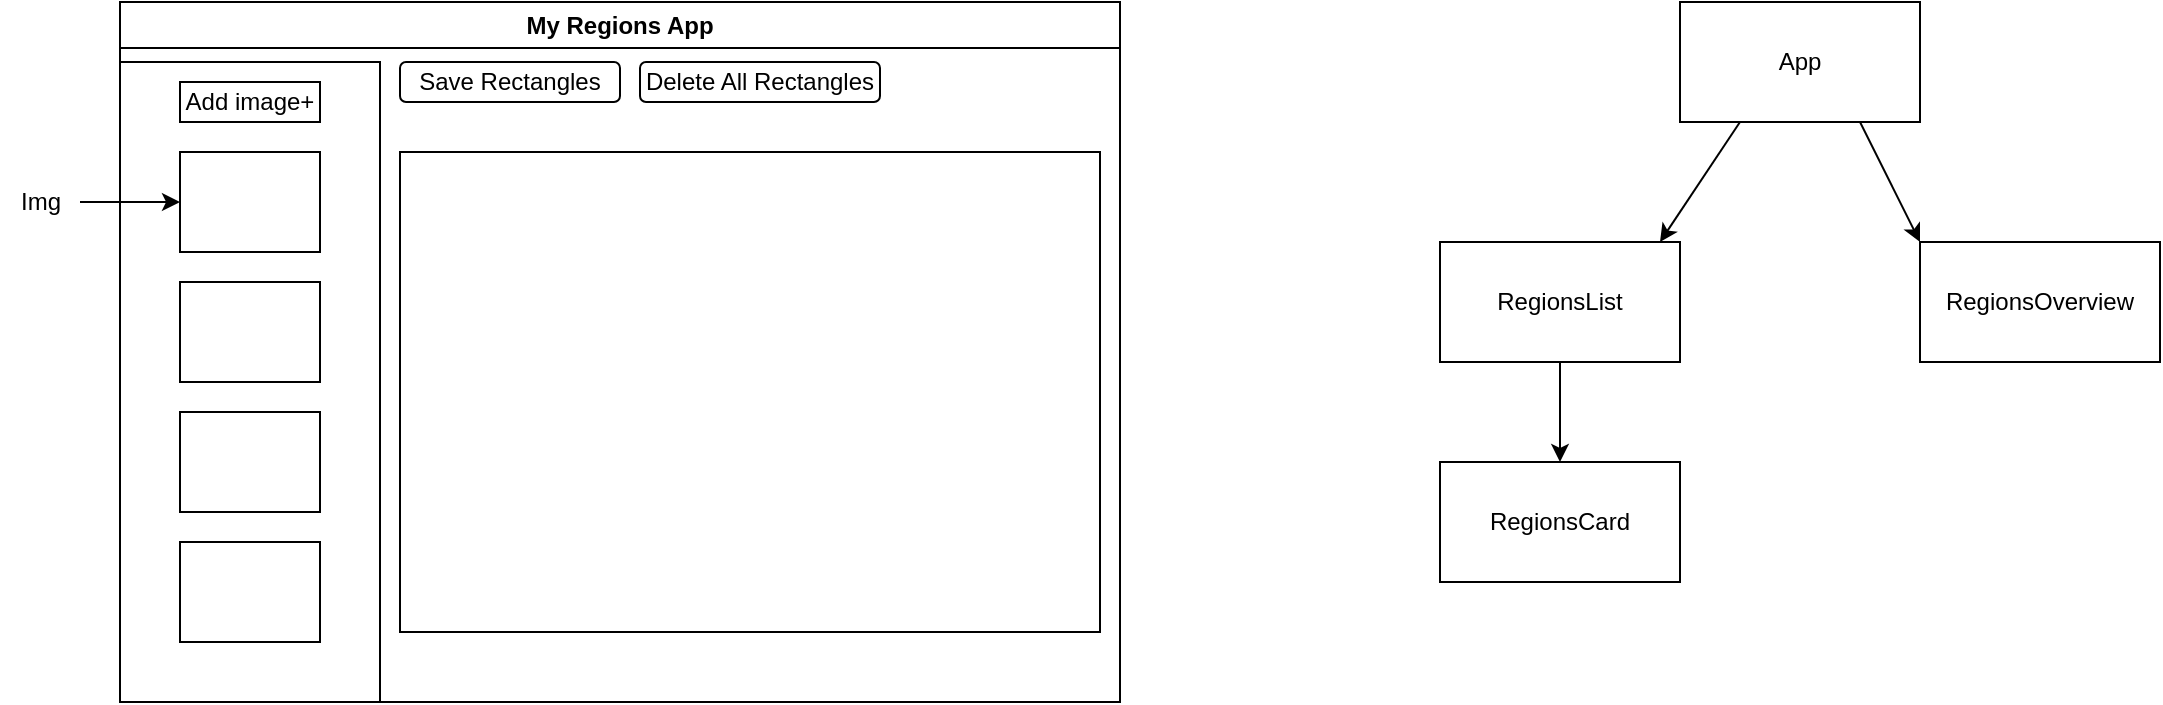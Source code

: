 <mxfile>
    <diagram id="xaj_kzVh09P1udcMUTpn" name="Page-1">
        <mxGraphModel dx="736" dy="442" grid="1" gridSize="10" guides="1" tooltips="1" connect="1" arrows="1" fold="1" page="1" pageScale="1" pageWidth="1920" pageHeight="1200" background="none" math="0" shadow="0">
            <root>
                <mxCell id="0"/>
                <mxCell id="1" parent="0"/>
                <mxCell id="5" value="My Regions App" style="swimlane;whiteSpace=wrap;html=1;" vertex="1" parent="1">
                    <mxGeometry x="90" y="40" width="500" height="350" as="geometry"/>
                </mxCell>
                <mxCell id="6" value="" style="rounded=0;whiteSpace=wrap;html=1;rotation=90;" vertex="1" parent="5">
                    <mxGeometry x="-95" y="125" width="320" height="130" as="geometry"/>
                </mxCell>
                <mxCell id="7" value="" style="rounded=0;whiteSpace=wrap;html=1;" vertex="1" parent="5">
                    <mxGeometry x="30" y="75" width="70" height="50" as="geometry"/>
                </mxCell>
                <mxCell id="10" value="" style="rounded=0;whiteSpace=wrap;html=1;" vertex="1" parent="5">
                    <mxGeometry x="30" y="270" width="70" height="50" as="geometry"/>
                </mxCell>
                <mxCell id="9" value="" style="rounded=0;whiteSpace=wrap;html=1;" vertex="1" parent="5">
                    <mxGeometry x="30" y="205" width="70" height="50" as="geometry"/>
                </mxCell>
                <mxCell id="8" value="" style="rounded=0;whiteSpace=wrap;html=1;" vertex="1" parent="5">
                    <mxGeometry x="30" y="140" width="70" height="50" as="geometry"/>
                </mxCell>
                <mxCell id="11" value="Add image+" style="rounded=0;whiteSpace=wrap;html=1;" vertex="1" parent="5">
                    <mxGeometry x="30" y="40" width="70" height="20" as="geometry"/>
                </mxCell>
                <mxCell id="19" value="" style="rounded=0;whiteSpace=wrap;html=1;" vertex="1" parent="5">
                    <mxGeometry x="140" y="75" width="350" height="240" as="geometry"/>
                </mxCell>
                <mxCell id="20" value="Save Rectangles" style="rounded=1;whiteSpace=wrap;html=1;" vertex="1" parent="5">
                    <mxGeometry x="140" y="30" width="110" height="20" as="geometry"/>
                </mxCell>
                <mxCell id="41" value="Delete All Rectangles" style="rounded=1;whiteSpace=wrap;html=1;" vertex="1" parent="5">
                    <mxGeometry x="260" y="30" width="120" height="20" as="geometry"/>
                </mxCell>
                <mxCell id="17" style="edgeStyle=none;html=1;entryX=0;entryY=0.5;entryDx=0;entryDy=0;" edge="1" parent="1" source="16" target="7">
                    <mxGeometry relative="1" as="geometry"/>
                </mxCell>
                <mxCell id="16" value="Img" style="text;html=1;align=center;verticalAlign=middle;resizable=0;points=[];autosize=1;strokeColor=none;fillColor=none;" vertex="1" parent="1">
                    <mxGeometry x="30" y="125" width="40" height="30" as="geometry"/>
                </mxCell>
                <mxCell id="22" style="edgeStyle=none;html=1;exitX=0.25;exitY=1;exitDx=0;exitDy=0;" edge="1" parent="1" source="21">
                    <mxGeometry relative="1" as="geometry">
                        <mxPoint x="860" y="160" as="targetPoint"/>
                    </mxGeometry>
                </mxCell>
                <mxCell id="23" style="edgeStyle=none;html=1;exitX=0.75;exitY=1;exitDx=0;exitDy=0;" edge="1" parent="1" source="21">
                    <mxGeometry relative="1" as="geometry">
                        <mxPoint x="990" y="160" as="targetPoint"/>
                    </mxGeometry>
                </mxCell>
                <mxCell id="21" value="App" style="rounded=0;whiteSpace=wrap;html=1;" vertex="1" parent="1">
                    <mxGeometry x="870" y="40" width="120" height="60" as="geometry"/>
                </mxCell>
                <mxCell id="31" style="edgeStyle=none;html=1;exitX=0.5;exitY=1;exitDx=0;exitDy=0;entryX=0.5;entryY=0;entryDx=0;entryDy=0;" edge="1" parent="1" source="24" target="29">
                    <mxGeometry relative="1" as="geometry"/>
                </mxCell>
                <mxCell id="24" value="RegionsList" style="rounded=0;whiteSpace=wrap;html=1;" vertex="1" parent="1">
                    <mxGeometry x="750" y="160" width="120" height="60" as="geometry"/>
                </mxCell>
                <mxCell id="25" value="RegionsOverview" style="rounded=0;whiteSpace=wrap;html=1;" vertex="1" parent="1">
                    <mxGeometry x="990" y="160" width="120" height="60" as="geometry"/>
                </mxCell>
                <mxCell id="29" value="RegionsCard" style="rounded=0;whiteSpace=wrap;html=1;" vertex="1" parent="1">
                    <mxGeometry x="750" y="270" width="120" height="60" as="geometry"/>
                </mxCell>
            </root>
        </mxGraphModel>
    </diagram>
</mxfile>